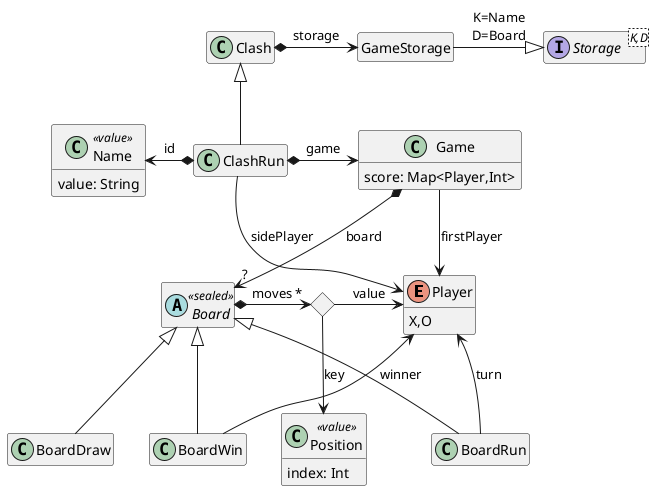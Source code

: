 @startuml

hide empty members

enum Player {
    X,O
}

class Position <<value>>{
    index: Int
}

abstract class Board <<sealed>>
Board <|-- BoardRun
Board <|-- BoardWin
Board <|-- BoardDraw

<> Moves
Board *-> "*" Moves : "moves"
Position <-up- Moves : key
Moves -> Player : value
BoardRun -up-> Player : "turn       "
BoardWin -up-> Player : winner

Game *--> "?" Board: board
Game -> Player : firstPlayer

'<> Score
'Game *--> "3..*" Score : score
'Score --> Int : value
'Score -> "?" Player : key
class Game {
  score: Map<Player,Int>
}

Clash *-right-> GameStorage : storage
Clash <|-- ClashRun
ClashRun --> Player : sidePlayer
ClashRun *-right-> Game : game
ClashRun *-left-> Name : id
class Name <<value>>{
  value: String
}

interface Storage<K,D>
Storage <|-left- GameStorage : K=Name\nD=Board
hide GameStorage circle
@enduml